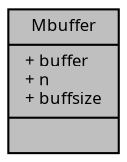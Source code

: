 digraph "Mbuffer"
{
  edge [fontname="Sans",fontsize="8",labelfontname="Sans",labelfontsize="8"];
  node [fontname="Sans",fontsize="8",shape=record];
  Node1 [label="{Mbuffer\n|+ buffer\l+ n\l+ buffsize\l|}",height=0.2,width=0.4,color="black", fillcolor="grey75", style="filled", fontcolor="black"];
}
